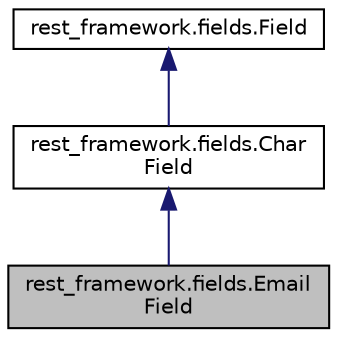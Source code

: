 digraph "rest_framework.fields.EmailField"
{
 // LATEX_PDF_SIZE
  edge [fontname="Helvetica",fontsize="10",labelfontname="Helvetica",labelfontsize="10"];
  node [fontname="Helvetica",fontsize="10",shape=record];
  Node1 [label="rest_framework.fields.Email\lField",height=0.2,width=0.4,color="black", fillcolor="grey75", style="filled", fontcolor="black",tooltip=" "];
  Node2 -> Node1 [dir="back",color="midnightblue",fontsize="10",style="solid",fontname="Helvetica"];
  Node2 [label="rest_framework.fields.Char\lField",height=0.2,width=0.4,color="black", fillcolor="white", style="filled",URL="$de/dc7/classrest__framework_1_1fields_1_1_char_field.html",tooltip=" "];
  Node3 -> Node2 [dir="back",color="midnightblue",fontsize="10",style="solid",fontname="Helvetica"];
  Node3 [label="rest_framework.fields.Field",height=0.2,width=0.4,color="black", fillcolor="white", style="filled",URL="$d9/d53/classrest__framework_1_1fields_1_1_field.html",tooltip=" "];
}
